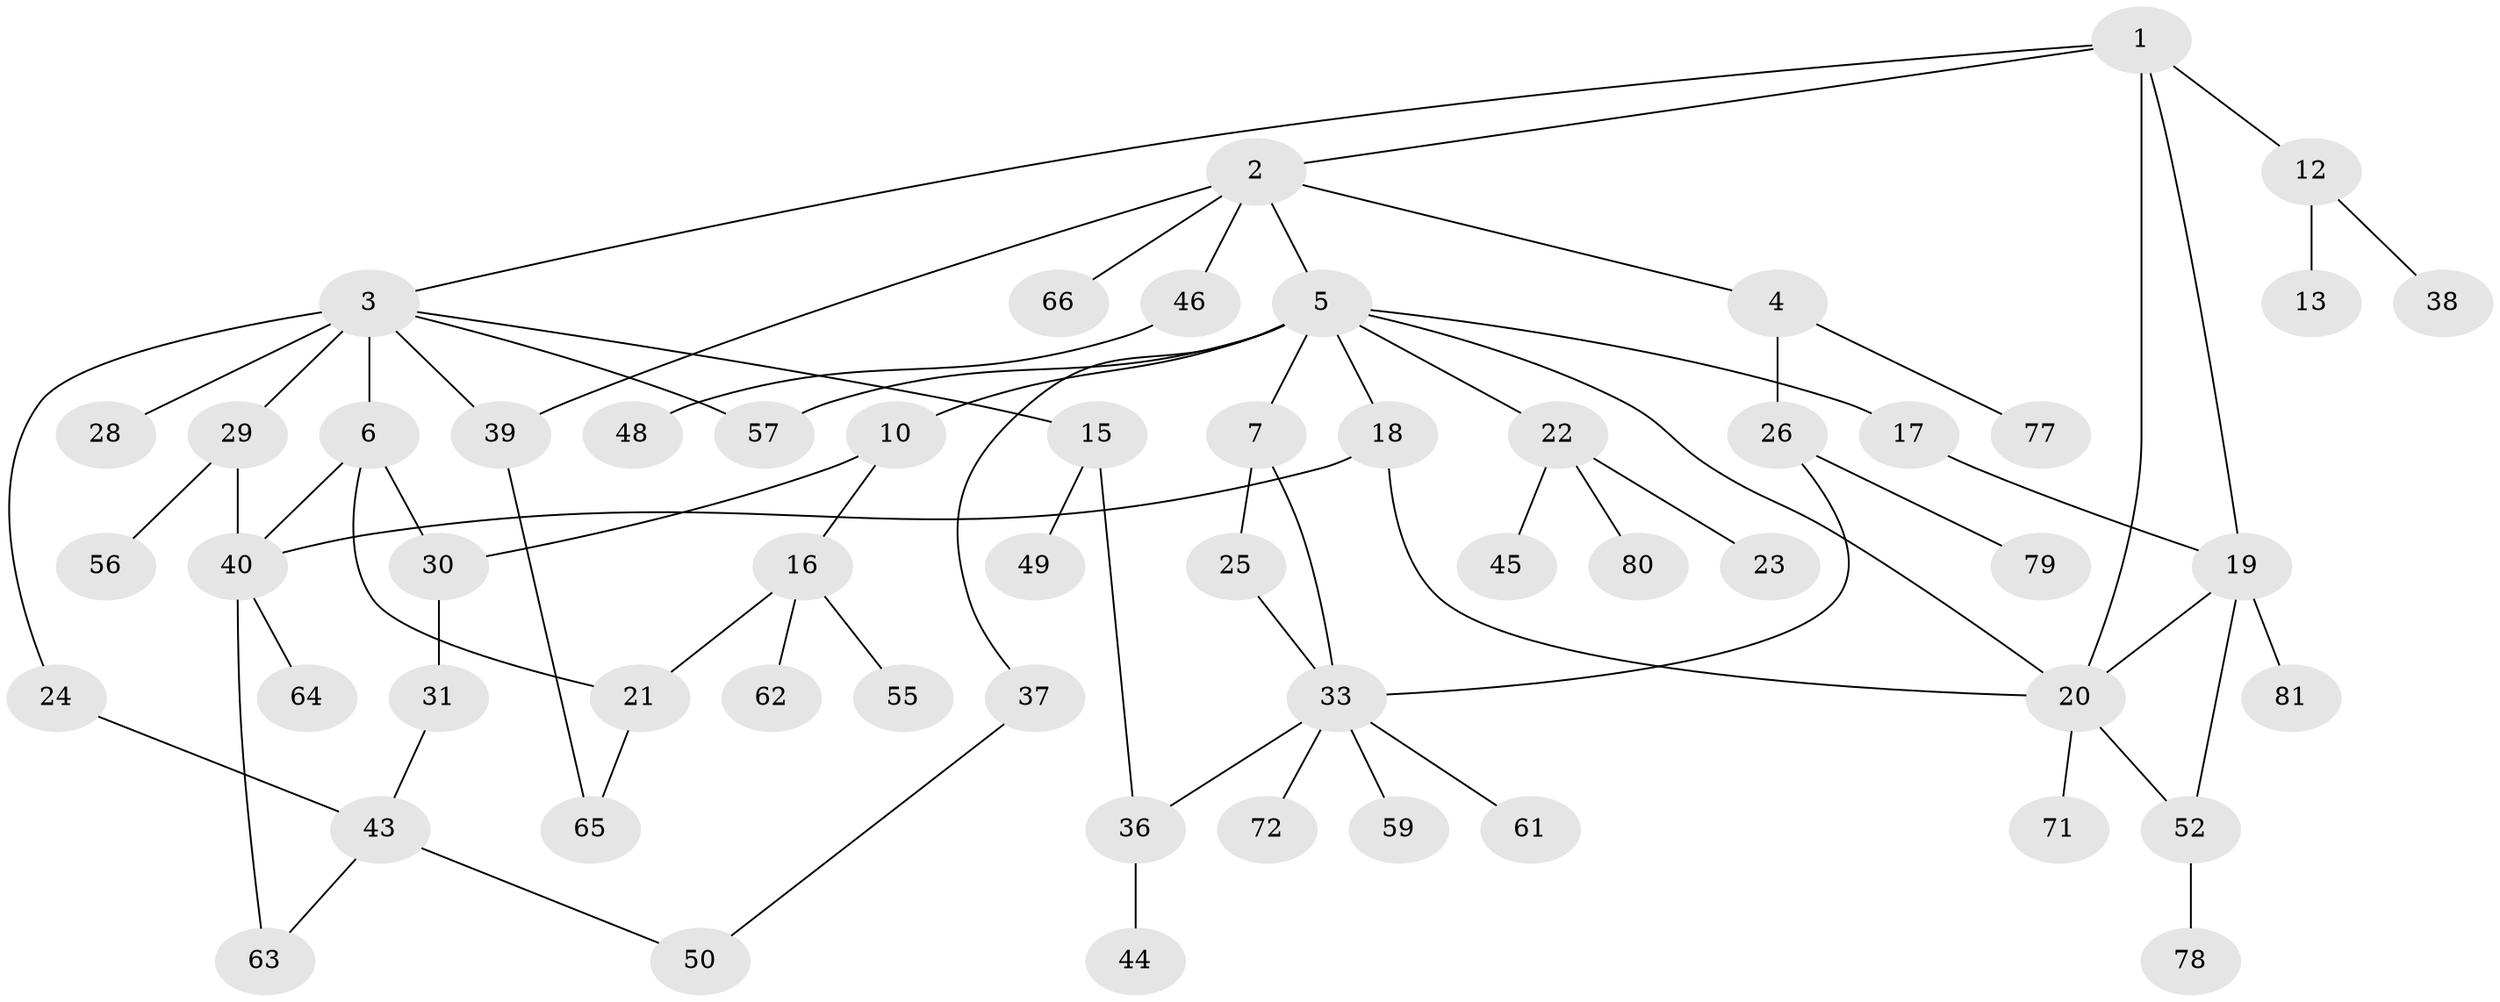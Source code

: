 // Generated by graph-tools (version 1.1) at 2025/51/02/27/25 19:51:40]
// undirected, 57 vertices, 74 edges
graph export_dot {
graph [start="1"]
  node [color=gray90,style=filled];
  1 [super="+53"];
  2 [super="+34"];
  3 [super="+11"];
  4;
  5 [super="+8"];
  6 [super="+9"];
  7;
  10 [super="+14"];
  12;
  13 [super="+69"];
  15 [super="+27"];
  16;
  17 [super="+35"];
  18;
  19 [super="+76"];
  20 [super="+60"];
  21 [super="+58"];
  22 [super="+32"];
  23;
  24 [super="+73"];
  25;
  26 [super="+47"];
  28 [super="+68"];
  29;
  30;
  31;
  33 [super="+41"];
  36 [super="+51"];
  37;
  38;
  39 [super="+42"];
  40 [super="+82"];
  43 [super="+54"];
  44;
  45;
  46;
  48;
  49 [super="+70"];
  50;
  52;
  55 [super="+67"];
  56;
  57 [super="+74"];
  59;
  61;
  62;
  63;
  64 [super="+75"];
  65;
  66;
  71;
  72;
  77;
  78;
  79;
  80;
  81;
  1 -- 2;
  1 -- 3;
  1 -- 12;
  1 -- 19;
  1 -- 20;
  2 -- 4;
  2 -- 5;
  2 -- 66;
  2 -- 46;
  2 -- 39;
  3 -- 6 [weight=2];
  3 -- 15;
  3 -- 24;
  3 -- 28;
  3 -- 29;
  3 -- 39;
  3 -- 57;
  4 -- 26;
  4 -- 77;
  5 -- 7;
  5 -- 10;
  5 -- 17;
  5 -- 18;
  5 -- 20;
  5 -- 37;
  5 -- 57;
  5 -- 22;
  6 -- 30;
  6 -- 40;
  6 -- 21;
  7 -- 25;
  7 -- 33;
  10 -- 16;
  10 -- 30;
  12 -- 13;
  12 -- 38;
  15 -- 36;
  15 -- 49;
  16 -- 21;
  16 -- 55;
  16 -- 62;
  17 -- 19;
  18 -- 40;
  18 -- 20;
  19 -- 81;
  19 -- 20;
  19 -- 52;
  20 -- 52;
  20 -- 71;
  21 -- 65;
  22 -- 23;
  22 -- 45;
  22 -- 80;
  24 -- 43;
  25 -- 33;
  26 -- 33;
  26 -- 79;
  29 -- 56;
  29 -- 40;
  30 -- 31;
  31 -- 43;
  33 -- 36;
  33 -- 61;
  33 -- 72;
  33 -- 59;
  36 -- 44;
  37 -- 50;
  39 -- 65;
  40 -- 64;
  40 -- 63;
  43 -- 63;
  43 -- 50;
  46 -- 48;
  52 -- 78;
}
